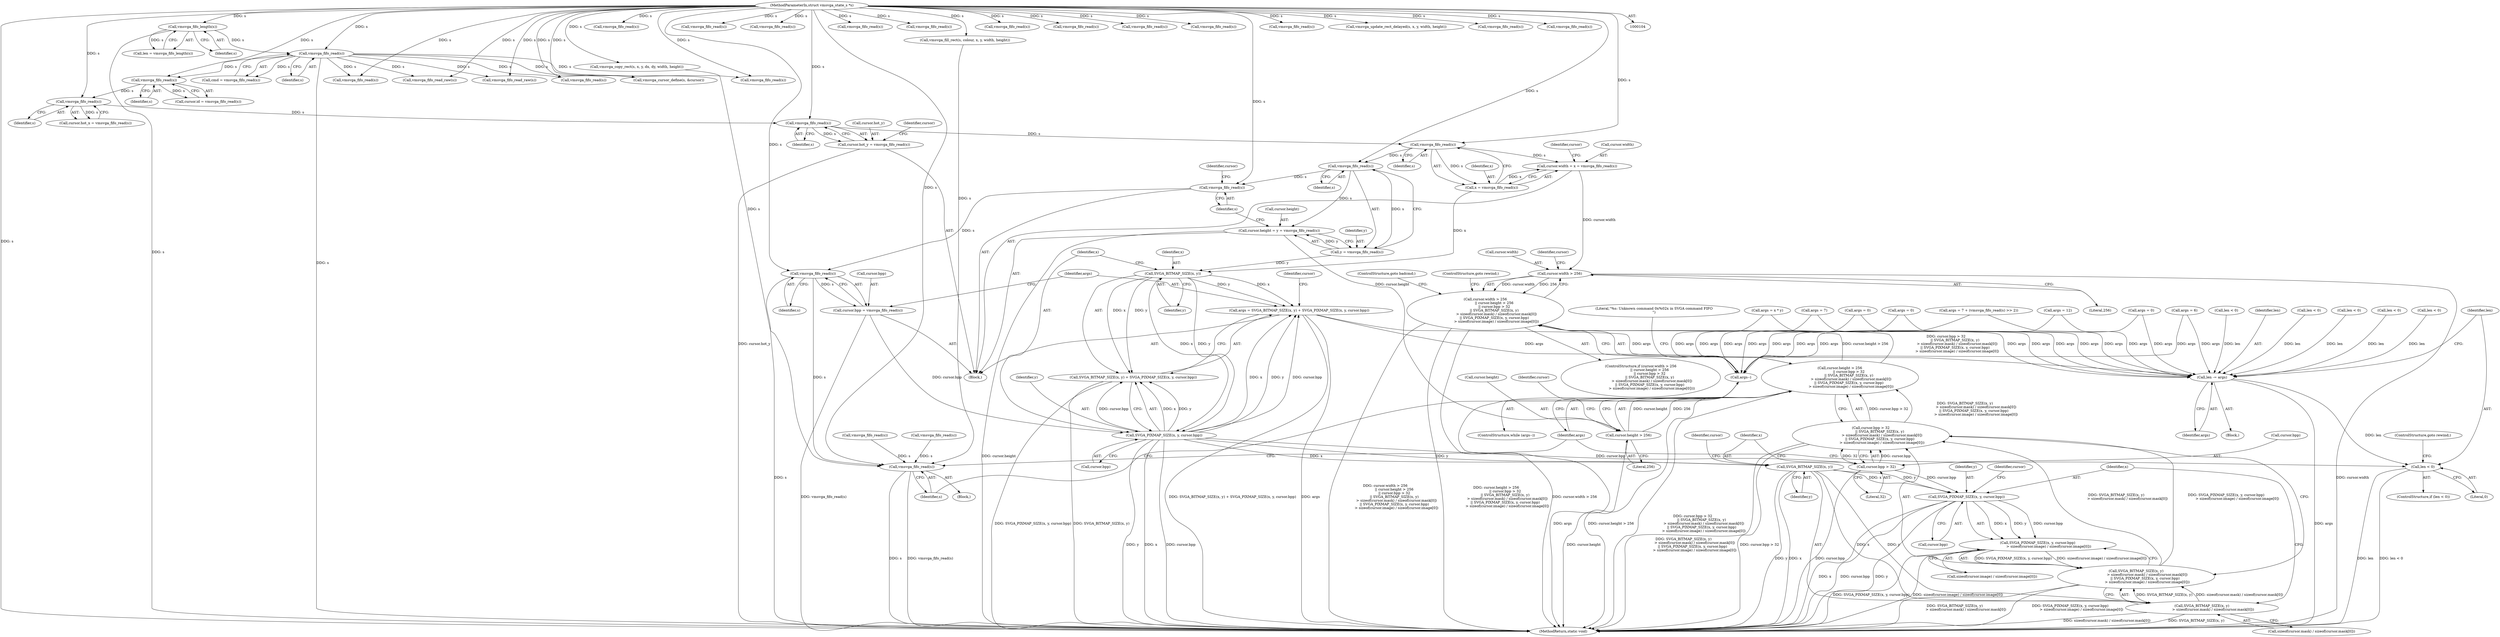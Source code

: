 digraph "0_qemu_167d97a3def77ee2dbf6e908b0ecbfe2103977db@API" {
"1000305" [label="(Call,vmsvga_fifo_read(s))"];
"1000299" [label="(Call,vmsvga_fifo_read(s))"];
"1000293" [label="(Call,vmsvga_fifo_read(s))"];
"1000145" [label="(Call,vmsvga_fifo_read(s))"];
"1000125" [label="(Call,vmsvga_fifo_length(s))"];
"1000105" [label="(MethodParameterIn,struct vmsvga_state_s *s)"];
"1000301" [label="(Call,cursor.hot_y = vmsvga_fifo_read(s))"];
"1000313" [label="(Call,vmsvga_fifo_read(s))"];
"1000307" [label="(Call,cursor.width = x = vmsvga_fifo_read(s))"];
"1000345" [label="(Call,cursor.width > 256)"];
"1000344" [label="(Call,cursor.width > 256\n                || cursor.height > 256\n                || cursor.bpp > 32\n                || SVGA_BITMAP_SIZE(x, y)\n                    > sizeof(cursor.mask) / sizeof(cursor.mask[0])\n                || SVGA_PIXMAP_SIZE(x, y, cursor.bpp)\n                    > sizeof(cursor.image) / sizeof(cursor.image[0]))"];
"1000311" [label="(Call,x = vmsvga_fifo_read(s))"];
"1000334" [label="(Call,SVGA_BITMAP_SIZE(x, y))"];
"1000331" [label="(Call,args = SVGA_BITMAP_SIZE(x, y) + SVGA_PIXMAP_SIZE(x, y, cursor.bpp))"];
"1000526" [label="(Call,len -= args)"];
"1000530" [label="(Call,len < 0)"];
"1000536" [label="(Call,args--)"];
"1000333" [label="(Call,SVGA_BITMAP_SIZE(x, y) + SVGA_PIXMAP_SIZE(x, y, cursor.bpp))"];
"1000337" [label="(Call,SVGA_PIXMAP_SIZE(x, y, cursor.bpp))"];
"1000357" [label="(Call,cursor.bpp > 32)"];
"1000356" [label="(Call,cursor.bpp > 32\n                || SVGA_BITMAP_SIZE(x, y)\n                    > sizeof(cursor.mask) / sizeof(cursor.mask[0])\n                || SVGA_PIXMAP_SIZE(x, y, cursor.bpp)\n                    > sizeof(cursor.image) / sizeof(cursor.image[0]))"];
"1000350" [label="(Call,cursor.height > 256\n                || cursor.bpp > 32\n                || SVGA_BITMAP_SIZE(x, y)\n                    > sizeof(cursor.mask) / sizeof(cursor.mask[0])\n                || SVGA_PIXMAP_SIZE(x, y, cursor.bpp)\n                    > sizeof(cursor.image) / sizeof(cursor.image[0]))"];
"1000379" [label="(Call,SVGA_PIXMAP_SIZE(x, y, cursor.bpp))"];
"1000378" [label="(Call,SVGA_PIXMAP_SIZE(x, y, cursor.bpp)\n                    > sizeof(cursor.image) / sizeof(cursor.image[0]))"];
"1000362" [label="(Call,SVGA_BITMAP_SIZE(x, y)\n                    > sizeof(cursor.mask) / sizeof(cursor.mask[0])\n                || SVGA_PIXMAP_SIZE(x, y, cursor.bpp)\n                    > sizeof(cursor.image) / sizeof(cursor.image[0]))"];
"1000364" [label="(Call,SVGA_BITMAP_SIZE(x, y))"];
"1000363" [label="(Call,SVGA_BITMAP_SIZE(x, y)\n                    > sizeof(cursor.mask) / sizeof(cursor.mask[0]))"];
"1000321" [label="(Call,vmsvga_fifo_read(s))"];
"1000315" [label="(Call,cursor.height = y = vmsvga_fifo_read(s))"];
"1000351" [label="(Call,cursor.height > 256)"];
"1000319" [label="(Call,y = vmsvga_fifo_read(s))"];
"1000323" [label="(Call,vmsvga_fifo_read(s))"];
"1000329" [label="(Call,vmsvga_fifo_read(s))"];
"1000325" [label="(Call,cursor.bpp = vmsvga_fifo_read(s))"];
"1000539" [label="(Call,vmsvga_fifo_read(s))"];
"1000333" [label="(Call,SVGA_BITMAP_SIZE(x, y) + SVGA_PIXMAP_SIZE(x, y, cursor.bpp))"];
"1000315" [label="(Call,cursor.height = y = vmsvga_fifo_read(s))"];
"1000316" [label="(Call,cursor.height)"];
"1000351" [label="(Call,cursor.height > 256)"];
"1000440" [label="(Call,vmsvga_fifo_read_raw(s))"];
"1000169" [label="(Call,vmsvga_fifo_read(s))"];
"1000294" [label="(Identifier,s)"];
"1000345" [label="(Call,cursor.width > 256)"];
"1000320" [label="(Identifier,y)"];
"1000542" [label="(Literal,\"%s: Unknown command 0x%02x in SVGA command FIFO\n\")"];
"1000293" [label="(Call,vmsvga_fifo_read(s))"];
"1000346" [label="(Call,cursor.width)"];
"1000397" [label="(ControlStructure,goto badcmd;)"];
"1000307" [label="(Call,cursor.width = x = vmsvga_fifo_read(s))"];
"1000317" [label="(Identifier,cursor)"];
"1000357" [label="(Call,cursor.bpp > 32)"];
"1000284" [label="(Call,len < 0)"];
"1000240" [label="(Call,vmsvga_fifo_read(s))"];
"1000161" [label="(Call,vmsvga_fifo_read(s))"];
"1000536" [label="(Call,args--)"];
"1000535" [label="(ControlStructure,while (args--))"];
"1000334" [label="(Call,SVGA_BITMAP_SIZE(x, y))"];
"1000305" [label="(Call,vmsvga_fifo_read(s))"];
"1000295" [label="(Call,cursor.hot_x = vmsvga_fifo_read(s))"];
"1000478" [label="(Call,args = 6)"];
"1000248" [label="(Call,vmsvga_fifo_read(s))"];
"1000363" [label="(Call,SVGA_BITMAP_SIZE(x, y)\n                    > sizeof(cursor.mask) / sizeof(cursor.mask[0]))"];
"1000329" [label="(Call,vmsvga_fifo_read(s))"];
"1000385" [label="(Call,sizeof(cursor.image) / sizeof(cursor.image[0]))"];
"1000350" [label="(Call,cursor.height > 256\n                || cursor.bpp > 32\n                || SVGA_BITMAP_SIZE(x, y)\n                    > sizeof(cursor.mask) / sizeof(cursor.mask[0])\n                || SVGA_PIXMAP_SIZE(x, y, cursor.bpp)\n                    > sizeof(cursor.image) / sizeof(cursor.image[0]))"];
"1000147" [label="(Block,)"];
"1000532" [label="(Literal,0)"];
"1000300" [label="(Identifier,s)"];
"1000539" [label="(Call,vmsvga_fifo_read(s))"];
"1000529" [label="(ControlStructure,if (len < 0))"];
"1000336" [label="(Identifier,y)"];
"1000501" [label="(Call,args = 7 + (vmsvga_fifo_read(s) >> 2))"];
"1000321" [label="(Call,vmsvga_fifo_read(s))"];
"1000361" [label="(Literal,32)"];
"1000526" [label="(Call,len -= args)"];
"1000527" [label="(Identifier,len)"];
"1000367" [label="(Call,sizeof(cursor.mask) / sizeof(cursor.mask[0]))"];
"1000323" [label="(Call,vmsvga_fifo_read(s))"];
"1000366" [label="(Identifier,y)"];
"1000353" [label="(Identifier,cursor)"];
"1000187" [label="(Call,len < 0)"];
"1000299" [label="(Call,vmsvga_fifo_read(s))"];
"1000358" [label="(Call,cursor.bpp)"];
"1000337" [label="(Call,SVGA_PIXMAP_SIZE(x, y, cursor.bpp))"];
"1000326" [label="(Call,cursor.bpp)"];
"1000352" [label="(Call,cursor.height)"];
"1000382" [label="(Call,cursor.bpp)"];
"1000165" [label="(Call,vmsvga_fifo_read(s))"];
"1000146" [label="(Identifier,s)"];
"1000370" [label="(Identifier,cursor)"];
"1000359" [label="(Identifier,cursor)"];
"1000194" [label="(Call,vmsvga_fifo_read(s))"];
"1000417" [label="(Call,vmsvga_fifo_read_raw(s))"];
"1000314" [label="(Identifier,s)"];
"1000344" [label="(Call,cursor.width > 256\n                || cursor.height > 256\n                || cursor.bpp > 32\n                || SVGA_BITMAP_SIZE(x, y)\n                    > sizeof(cursor.mask) / sizeof(cursor.mask[0])\n                || SVGA_PIXMAP_SIZE(x, y, cursor.bpp)\n                    > sizeof(cursor.image) / sizeof(cursor.image[0]))"];
"1000339" [label="(Identifier,y)"];
"1000379" [label="(Call,SVGA_PIXMAP_SIZE(x, y, cursor.bpp))"];
"1000306" [label="(Identifier,s)"];
"1000362" [label="(Call,SVGA_BITMAP_SIZE(x, y)\n                    > sizeof(cursor.mask) / sizeof(cursor.mask[0])\n                || SVGA_PIXMAP_SIZE(x, y, cursor.bpp)\n                    > sizeof(cursor.image) / sizeof(cursor.image[0]))"];
"1000330" [label="(Identifier,s)"];
"1000325" [label="(Call,cursor.bpp = vmsvga_fifo_read(s))"];
"1000506" [label="(Call,vmsvga_fifo_read(s))"];
"1000301" [label="(Call,cursor.hot_y = vmsvga_fifo_read(s))"];
"1000322" [label="(Identifier,s)"];
"1000327" [label="(Identifier,cursor)"];
"1000206" [label="(Call,vmsvga_fifo_read(s))"];
"1000233" [label="(Call,len < 0)"];
"1000471" [label="(Call,args = x * y)"];
"1000145" [label="(Call,vmsvga_fifo_read(s))"];
"1000252" [label="(Call,vmsvga_fifo_read(s))"];
"1000563" [label="(MethodReturn,static void)"];
"1000244" [label="(Call,vmsvga_fifo_read(s))"];
"1000125" [label="(Call,vmsvga_fifo_length(s))"];
"1000335" [label="(Identifier,x)"];
"1000530" [label="(Call,len < 0)"];
"1000173" [label="(Call,vmsvga_fifo_read(s))"];
"1000356" [label="(Call,cursor.bpp > 32\n                || SVGA_BITMAP_SIZE(x, y)\n                    > sizeof(cursor.mask) / sizeof(cursor.mask[0])\n                || SVGA_PIXMAP_SIZE(x, y, cursor.bpp)\n                    > sizeof(cursor.image) / sizeof(cursor.image[0]))"];
"1000381" [label="(Identifier,y)"];
"1000319" [label="(Call,y = vmsvga_fifo_read(s))"];
"1000198" [label="(Call,vmsvga_fifo_read(s))"];
"1000343" [label="(ControlStructure,if (cursor.width > 256\n                || cursor.height > 256\n                || cursor.bpp > 32\n                || SVGA_BITMAP_SIZE(x, y)\n                    > sizeof(cursor.mask) / sizeof(cursor.mask[0])\n                || SVGA_PIXMAP_SIZE(x, y, cursor.bpp)\n                    > sizeof(cursor.image) / sizeof(cursor.image[0])))"];
"1000105" [label="(MethodParameterIn,struct vmsvga_state_s *s)"];
"1000338" [label="(Identifier,x)"];
"1000347" [label="(Identifier,cursor)"];
"1000349" [label="(Literal,256)"];
"1000210" [label="(Call,vmsvga_fifo_read(s))"];
"1000469" [label="(Call,vmsvga_fifo_read(s))"];
"1000126" [label="(Identifier,s)"];
"1000214" [label="(Call,vmsvga_fill_rect(s, colour, x, y, width, height))"];
"1000331" [label="(Call,args = SVGA_BITMAP_SIZE(x, y) + SVGA_PIXMAP_SIZE(x, y, cursor.bpp))"];
"1000312" [label="(Identifier,x)"];
"1000531" [label="(Identifier,len)"];
"1000260" [label="(Call,vmsvga_fifo_read(s))"];
"1000309" [label="(Identifier,cursor)"];
"1000528" [label="(Identifier,args)"];
"1000175" [label="(Call,vmsvga_update_rect_delayed(s, x, y, width, height))"];
"1000340" [label="(Call,cursor.bpp)"];
"1000380" [label="(Identifier,x)"];
"1000275" [label="(Call,args = 0)"];
"1000256" [label="(Call,vmsvga_fifo_read(s))"];
"1000365" [label="(Identifier,x)"];
"1000302" [label="(Call,cursor.hot_y)"];
"1000224" [label="(Call,args = 0)"];
"1000364" [label="(Call,SVGA_BITMAP_SIZE(x, y))"];
"1000398" [label="(ControlStructure,goto rewind;)"];
"1000483" [label="(Call,args = 7)"];
"1000311" [label="(Call,x = vmsvga_fifo_read(s))"];
"1000522" [label="(Call,args = 0)"];
"1000538" [label="(Block,)"];
"1000202" [label="(Call,vmsvga_fifo_read(s))"];
"1000355" [label="(Literal,256)"];
"1000537" [label="(Identifier,args)"];
"1000378" [label="(Call,SVGA_PIXMAP_SIZE(x, y, cursor.bpp)\n                    > sizeof(cursor.image) / sizeof(cursor.image[0]))"];
"1000313" [label="(Call,vmsvga_fifo_read(s))"];
"1000308" [label="(Call,cursor.width)"];
"1000324" [label="(Identifier,s)"];
"1000388" [label="(Identifier,cursor)"];
"1000442" [label="(Call,vmsvga_cursor_define(s, &cursor))"];
"1000143" [label="(Call,cmd = vmsvga_fifo_read(s))"];
"1000289" [label="(Call,cursor.id = vmsvga_fifo_read(s))"];
"1000534" [label="(ControlStructure,goto rewind;)"];
"1000264" [label="(Call,vmsvga_copy_rect(s, x, y, dx, dy, width, height))"];
"1000540" [label="(Identifier,s)"];
"1000332" [label="(Identifier,args)"];
"1000492" [label="(Call,len < 0)"];
"1000123" [label="(Call,len = vmsvga_fifo_length(s))"];
"1000136" [label="(Block,)"];
"1000511" [label="(Call,args = 12)"];
"1000452" [label="(Call,len < 0)"];
"1000305" -> "1000301"  [label="AST: "];
"1000305" -> "1000306"  [label="CFG: "];
"1000306" -> "1000305"  [label="AST: "];
"1000301" -> "1000305"  [label="CFG: "];
"1000305" -> "1000301"  [label="DDG: s"];
"1000299" -> "1000305"  [label="DDG: s"];
"1000105" -> "1000305"  [label="DDG: s"];
"1000305" -> "1000313"  [label="DDG: s"];
"1000299" -> "1000295"  [label="AST: "];
"1000299" -> "1000300"  [label="CFG: "];
"1000300" -> "1000299"  [label="AST: "];
"1000295" -> "1000299"  [label="CFG: "];
"1000299" -> "1000295"  [label="DDG: s"];
"1000293" -> "1000299"  [label="DDG: s"];
"1000105" -> "1000299"  [label="DDG: s"];
"1000293" -> "1000289"  [label="AST: "];
"1000293" -> "1000294"  [label="CFG: "];
"1000294" -> "1000293"  [label="AST: "];
"1000289" -> "1000293"  [label="CFG: "];
"1000293" -> "1000289"  [label="DDG: s"];
"1000145" -> "1000293"  [label="DDG: s"];
"1000105" -> "1000293"  [label="DDG: s"];
"1000145" -> "1000143"  [label="AST: "];
"1000145" -> "1000146"  [label="CFG: "];
"1000146" -> "1000145"  [label="AST: "];
"1000143" -> "1000145"  [label="CFG: "];
"1000145" -> "1000563"  [label="DDG: s"];
"1000145" -> "1000143"  [label="DDG: s"];
"1000125" -> "1000145"  [label="DDG: s"];
"1000105" -> "1000145"  [label="DDG: s"];
"1000145" -> "1000161"  [label="DDG: s"];
"1000145" -> "1000194"  [label="DDG: s"];
"1000145" -> "1000240"  [label="DDG: s"];
"1000145" -> "1000417"  [label="DDG: s"];
"1000145" -> "1000440"  [label="DDG: s"];
"1000145" -> "1000442"  [label="DDG: s"];
"1000125" -> "1000123"  [label="AST: "];
"1000125" -> "1000126"  [label="CFG: "];
"1000126" -> "1000125"  [label="AST: "];
"1000123" -> "1000125"  [label="CFG: "];
"1000125" -> "1000563"  [label="DDG: s"];
"1000125" -> "1000123"  [label="DDG: s"];
"1000105" -> "1000125"  [label="DDG: s"];
"1000105" -> "1000104"  [label="AST: "];
"1000105" -> "1000563"  [label="DDG: s"];
"1000105" -> "1000161"  [label="DDG: s"];
"1000105" -> "1000165"  [label="DDG: s"];
"1000105" -> "1000169"  [label="DDG: s"];
"1000105" -> "1000173"  [label="DDG: s"];
"1000105" -> "1000175"  [label="DDG: s"];
"1000105" -> "1000194"  [label="DDG: s"];
"1000105" -> "1000198"  [label="DDG: s"];
"1000105" -> "1000202"  [label="DDG: s"];
"1000105" -> "1000206"  [label="DDG: s"];
"1000105" -> "1000210"  [label="DDG: s"];
"1000105" -> "1000214"  [label="DDG: s"];
"1000105" -> "1000240"  [label="DDG: s"];
"1000105" -> "1000244"  [label="DDG: s"];
"1000105" -> "1000248"  [label="DDG: s"];
"1000105" -> "1000252"  [label="DDG: s"];
"1000105" -> "1000256"  [label="DDG: s"];
"1000105" -> "1000260"  [label="DDG: s"];
"1000105" -> "1000264"  [label="DDG: s"];
"1000105" -> "1000313"  [label="DDG: s"];
"1000105" -> "1000321"  [label="DDG: s"];
"1000105" -> "1000323"  [label="DDG: s"];
"1000105" -> "1000329"  [label="DDG: s"];
"1000105" -> "1000417"  [label="DDG: s"];
"1000105" -> "1000440"  [label="DDG: s"];
"1000105" -> "1000442"  [label="DDG: s"];
"1000105" -> "1000539"  [label="DDG: s"];
"1000301" -> "1000147"  [label="AST: "];
"1000302" -> "1000301"  [label="AST: "];
"1000309" -> "1000301"  [label="CFG: "];
"1000301" -> "1000563"  [label="DDG: cursor.hot_y"];
"1000313" -> "1000311"  [label="AST: "];
"1000313" -> "1000314"  [label="CFG: "];
"1000314" -> "1000313"  [label="AST: "];
"1000311" -> "1000313"  [label="CFG: "];
"1000313" -> "1000307"  [label="DDG: s"];
"1000313" -> "1000311"  [label="DDG: s"];
"1000313" -> "1000321"  [label="DDG: s"];
"1000307" -> "1000147"  [label="AST: "];
"1000307" -> "1000311"  [label="CFG: "];
"1000308" -> "1000307"  [label="AST: "];
"1000311" -> "1000307"  [label="AST: "];
"1000317" -> "1000307"  [label="CFG: "];
"1000311" -> "1000307"  [label="DDG: x"];
"1000307" -> "1000345"  [label="DDG: cursor.width"];
"1000345" -> "1000344"  [label="AST: "];
"1000345" -> "1000349"  [label="CFG: "];
"1000346" -> "1000345"  [label="AST: "];
"1000349" -> "1000345"  [label="AST: "];
"1000353" -> "1000345"  [label="CFG: "];
"1000344" -> "1000345"  [label="CFG: "];
"1000345" -> "1000563"  [label="DDG: cursor.width"];
"1000345" -> "1000344"  [label="DDG: cursor.width"];
"1000345" -> "1000344"  [label="DDG: 256"];
"1000344" -> "1000343"  [label="AST: "];
"1000344" -> "1000350"  [label="CFG: "];
"1000350" -> "1000344"  [label="AST: "];
"1000397" -> "1000344"  [label="CFG: "];
"1000398" -> "1000344"  [label="CFG: "];
"1000344" -> "1000563"  [label="DDG: cursor.width > 256\n                || cursor.height > 256\n                || cursor.bpp > 32\n                || SVGA_BITMAP_SIZE(x, y)\n                    > sizeof(cursor.mask) / sizeof(cursor.mask[0])\n                || SVGA_PIXMAP_SIZE(x, y, cursor.bpp)\n                    > sizeof(cursor.image) / sizeof(cursor.image[0])"];
"1000344" -> "1000563"  [label="DDG: cursor.height > 256\n                || cursor.bpp > 32\n                || SVGA_BITMAP_SIZE(x, y)\n                    > sizeof(cursor.mask) / sizeof(cursor.mask[0])\n                || SVGA_PIXMAP_SIZE(x, y, cursor.bpp)\n                    > sizeof(cursor.image) / sizeof(cursor.image[0])"];
"1000344" -> "1000563"  [label="DDG: cursor.width > 256"];
"1000350" -> "1000344"  [label="DDG: cursor.height > 256"];
"1000350" -> "1000344"  [label="DDG: cursor.bpp > 32\n                || SVGA_BITMAP_SIZE(x, y)\n                    > sizeof(cursor.mask) / sizeof(cursor.mask[0])\n                || SVGA_PIXMAP_SIZE(x, y, cursor.bpp)\n                    > sizeof(cursor.image) / sizeof(cursor.image[0])"];
"1000312" -> "1000311"  [label="AST: "];
"1000311" -> "1000334"  [label="DDG: x"];
"1000334" -> "1000333"  [label="AST: "];
"1000334" -> "1000336"  [label="CFG: "];
"1000335" -> "1000334"  [label="AST: "];
"1000336" -> "1000334"  [label="AST: "];
"1000338" -> "1000334"  [label="CFG: "];
"1000334" -> "1000331"  [label="DDG: x"];
"1000334" -> "1000331"  [label="DDG: y"];
"1000334" -> "1000333"  [label="DDG: x"];
"1000334" -> "1000333"  [label="DDG: y"];
"1000319" -> "1000334"  [label="DDG: y"];
"1000334" -> "1000337"  [label="DDG: x"];
"1000334" -> "1000337"  [label="DDG: y"];
"1000331" -> "1000147"  [label="AST: "];
"1000331" -> "1000333"  [label="CFG: "];
"1000332" -> "1000331"  [label="AST: "];
"1000333" -> "1000331"  [label="AST: "];
"1000347" -> "1000331"  [label="CFG: "];
"1000331" -> "1000563"  [label="DDG: SVGA_BITMAP_SIZE(x, y) + SVGA_PIXMAP_SIZE(x, y, cursor.bpp)"];
"1000331" -> "1000563"  [label="DDG: args"];
"1000337" -> "1000331"  [label="DDG: x"];
"1000337" -> "1000331"  [label="DDG: y"];
"1000337" -> "1000331"  [label="DDG: cursor.bpp"];
"1000331" -> "1000526"  [label="DDG: args"];
"1000331" -> "1000536"  [label="DDG: args"];
"1000526" -> "1000136"  [label="AST: "];
"1000526" -> "1000528"  [label="CFG: "];
"1000527" -> "1000526"  [label="AST: "];
"1000528" -> "1000526"  [label="AST: "];
"1000531" -> "1000526"  [label="CFG: "];
"1000526" -> "1000563"  [label="DDG: args"];
"1000224" -> "1000526"  [label="DDG: args"];
"1000471" -> "1000526"  [label="DDG: args"];
"1000478" -> "1000526"  [label="DDG: args"];
"1000501" -> "1000526"  [label="DDG: args"];
"1000275" -> "1000526"  [label="DDG: args"];
"1000522" -> "1000526"  [label="DDG: args"];
"1000511" -> "1000526"  [label="DDG: args"];
"1000483" -> "1000526"  [label="DDG: args"];
"1000187" -> "1000526"  [label="DDG: len"];
"1000284" -> "1000526"  [label="DDG: len"];
"1000492" -> "1000526"  [label="DDG: len"];
"1000452" -> "1000526"  [label="DDG: len"];
"1000233" -> "1000526"  [label="DDG: len"];
"1000526" -> "1000530"  [label="DDG: len"];
"1000530" -> "1000529"  [label="AST: "];
"1000530" -> "1000532"  [label="CFG: "];
"1000531" -> "1000530"  [label="AST: "];
"1000532" -> "1000530"  [label="AST: "];
"1000534" -> "1000530"  [label="CFG: "];
"1000537" -> "1000530"  [label="CFG: "];
"1000530" -> "1000563"  [label="DDG: len"];
"1000530" -> "1000563"  [label="DDG: len < 0"];
"1000536" -> "1000535"  [label="AST: "];
"1000536" -> "1000537"  [label="CFG: "];
"1000537" -> "1000536"  [label="AST: "];
"1000540" -> "1000536"  [label="CFG: "];
"1000542" -> "1000536"  [label="CFG: "];
"1000536" -> "1000563"  [label="DDG: args"];
"1000224" -> "1000536"  [label="DDG: args"];
"1000471" -> "1000536"  [label="DDG: args"];
"1000478" -> "1000536"  [label="DDG: args"];
"1000501" -> "1000536"  [label="DDG: args"];
"1000275" -> "1000536"  [label="DDG: args"];
"1000522" -> "1000536"  [label="DDG: args"];
"1000511" -> "1000536"  [label="DDG: args"];
"1000483" -> "1000536"  [label="DDG: args"];
"1000333" -> "1000337"  [label="CFG: "];
"1000337" -> "1000333"  [label="AST: "];
"1000333" -> "1000563"  [label="DDG: SVGA_BITMAP_SIZE(x, y)"];
"1000333" -> "1000563"  [label="DDG: SVGA_PIXMAP_SIZE(x, y, cursor.bpp)"];
"1000337" -> "1000333"  [label="DDG: x"];
"1000337" -> "1000333"  [label="DDG: y"];
"1000337" -> "1000333"  [label="DDG: cursor.bpp"];
"1000337" -> "1000340"  [label="CFG: "];
"1000338" -> "1000337"  [label="AST: "];
"1000339" -> "1000337"  [label="AST: "];
"1000340" -> "1000337"  [label="AST: "];
"1000337" -> "1000563"  [label="DDG: y"];
"1000337" -> "1000563"  [label="DDG: x"];
"1000337" -> "1000563"  [label="DDG: cursor.bpp"];
"1000325" -> "1000337"  [label="DDG: cursor.bpp"];
"1000337" -> "1000357"  [label="DDG: cursor.bpp"];
"1000337" -> "1000364"  [label="DDG: x"];
"1000337" -> "1000364"  [label="DDG: y"];
"1000357" -> "1000356"  [label="AST: "];
"1000357" -> "1000361"  [label="CFG: "];
"1000358" -> "1000357"  [label="AST: "];
"1000361" -> "1000357"  [label="AST: "];
"1000365" -> "1000357"  [label="CFG: "];
"1000356" -> "1000357"  [label="CFG: "];
"1000357" -> "1000563"  [label="DDG: cursor.bpp"];
"1000357" -> "1000356"  [label="DDG: cursor.bpp"];
"1000357" -> "1000356"  [label="DDG: 32"];
"1000357" -> "1000379"  [label="DDG: cursor.bpp"];
"1000356" -> "1000350"  [label="AST: "];
"1000356" -> "1000362"  [label="CFG: "];
"1000362" -> "1000356"  [label="AST: "];
"1000350" -> "1000356"  [label="CFG: "];
"1000356" -> "1000563"  [label="DDG: cursor.bpp > 32"];
"1000356" -> "1000563"  [label="DDG: SVGA_BITMAP_SIZE(x, y)\n                    > sizeof(cursor.mask) / sizeof(cursor.mask[0])\n                || SVGA_PIXMAP_SIZE(x, y, cursor.bpp)\n                    > sizeof(cursor.image) / sizeof(cursor.image[0])"];
"1000356" -> "1000350"  [label="DDG: cursor.bpp > 32"];
"1000356" -> "1000350"  [label="DDG: SVGA_BITMAP_SIZE(x, y)\n                    > sizeof(cursor.mask) / sizeof(cursor.mask[0])\n                || SVGA_PIXMAP_SIZE(x, y, cursor.bpp)\n                    > sizeof(cursor.image) / sizeof(cursor.image[0])"];
"1000362" -> "1000356"  [label="DDG: SVGA_BITMAP_SIZE(x, y)\n                    > sizeof(cursor.mask) / sizeof(cursor.mask[0])"];
"1000362" -> "1000356"  [label="DDG: SVGA_PIXMAP_SIZE(x, y, cursor.bpp)\n                    > sizeof(cursor.image) / sizeof(cursor.image[0])"];
"1000350" -> "1000351"  [label="CFG: "];
"1000351" -> "1000350"  [label="AST: "];
"1000350" -> "1000563"  [label="DDG: cursor.bpp > 32\n                || SVGA_BITMAP_SIZE(x, y)\n                    > sizeof(cursor.mask) / sizeof(cursor.mask[0])\n                || SVGA_PIXMAP_SIZE(x, y, cursor.bpp)\n                    > sizeof(cursor.image) / sizeof(cursor.image[0])"];
"1000350" -> "1000563"  [label="DDG: cursor.height > 256"];
"1000351" -> "1000350"  [label="DDG: cursor.height"];
"1000351" -> "1000350"  [label="DDG: 256"];
"1000379" -> "1000378"  [label="AST: "];
"1000379" -> "1000382"  [label="CFG: "];
"1000380" -> "1000379"  [label="AST: "];
"1000381" -> "1000379"  [label="AST: "];
"1000382" -> "1000379"  [label="AST: "];
"1000388" -> "1000379"  [label="CFG: "];
"1000379" -> "1000563"  [label="DDG: x"];
"1000379" -> "1000563"  [label="DDG: cursor.bpp"];
"1000379" -> "1000563"  [label="DDG: y"];
"1000379" -> "1000378"  [label="DDG: x"];
"1000379" -> "1000378"  [label="DDG: y"];
"1000379" -> "1000378"  [label="DDG: cursor.bpp"];
"1000364" -> "1000379"  [label="DDG: x"];
"1000364" -> "1000379"  [label="DDG: y"];
"1000378" -> "1000362"  [label="AST: "];
"1000378" -> "1000385"  [label="CFG: "];
"1000385" -> "1000378"  [label="AST: "];
"1000362" -> "1000378"  [label="CFG: "];
"1000378" -> "1000563"  [label="DDG: SVGA_PIXMAP_SIZE(x, y, cursor.bpp)"];
"1000378" -> "1000563"  [label="DDG: sizeof(cursor.image) / sizeof(cursor.image[0])"];
"1000378" -> "1000362"  [label="DDG: SVGA_PIXMAP_SIZE(x, y, cursor.bpp)"];
"1000378" -> "1000362"  [label="DDG: sizeof(cursor.image) / sizeof(cursor.image[0])"];
"1000362" -> "1000363"  [label="CFG: "];
"1000363" -> "1000362"  [label="AST: "];
"1000362" -> "1000563"  [label="DDG: SVGA_PIXMAP_SIZE(x, y, cursor.bpp)\n                    > sizeof(cursor.image) / sizeof(cursor.image[0])"];
"1000362" -> "1000563"  [label="DDG: SVGA_BITMAP_SIZE(x, y)\n                    > sizeof(cursor.mask) / sizeof(cursor.mask[0])"];
"1000363" -> "1000362"  [label="DDG: SVGA_BITMAP_SIZE(x, y)"];
"1000363" -> "1000362"  [label="DDG: sizeof(cursor.mask) / sizeof(cursor.mask[0])"];
"1000364" -> "1000363"  [label="AST: "];
"1000364" -> "1000366"  [label="CFG: "];
"1000365" -> "1000364"  [label="AST: "];
"1000366" -> "1000364"  [label="AST: "];
"1000370" -> "1000364"  [label="CFG: "];
"1000364" -> "1000563"  [label="DDG: x"];
"1000364" -> "1000563"  [label="DDG: y"];
"1000364" -> "1000363"  [label="DDG: x"];
"1000364" -> "1000363"  [label="DDG: y"];
"1000363" -> "1000367"  [label="CFG: "];
"1000367" -> "1000363"  [label="AST: "];
"1000380" -> "1000363"  [label="CFG: "];
"1000363" -> "1000563"  [label="DDG: SVGA_BITMAP_SIZE(x, y)"];
"1000363" -> "1000563"  [label="DDG: sizeof(cursor.mask) / sizeof(cursor.mask[0])"];
"1000321" -> "1000319"  [label="AST: "];
"1000321" -> "1000322"  [label="CFG: "];
"1000322" -> "1000321"  [label="AST: "];
"1000319" -> "1000321"  [label="CFG: "];
"1000321" -> "1000315"  [label="DDG: s"];
"1000321" -> "1000319"  [label="DDG: s"];
"1000321" -> "1000323"  [label="DDG: s"];
"1000315" -> "1000147"  [label="AST: "];
"1000315" -> "1000319"  [label="CFG: "];
"1000316" -> "1000315"  [label="AST: "];
"1000319" -> "1000315"  [label="AST: "];
"1000324" -> "1000315"  [label="CFG: "];
"1000315" -> "1000563"  [label="DDG: cursor.height"];
"1000319" -> "1000315"  [label="DDG: y"];
"1000315" -> "1000351"  [label="DDG: cursor.height"];
"1000351" -> "1000355"  [label="CFG: "];
"1000352" -> "1000351"  [label="AST: "];
"1000355" -> "1000351"  [label="AST: "];
"1000359" -> "1000351"  [label="CFG: "];
"1000351" -> "1000563"  [label="DDG: cursor.height"];
"1000320" -> "1000319"  [label="AST: "];
"1000323" -> "1000147"  [label="AST: "];
"1000323" -> "1000324"  [label="CFG: "];
"1000324" -> "1000323"  [label="AST: "];
"1000327" -> "1000323"  [label="CFG: "];
"1000323" -> "1000329"  [label="DDG: s"];
"1000329" -> "1000325"  [label="AST: "];
"1000329" -> "1000330"  [label="CFG: "];
"1000330" -> "1000329"  [label="AST: "];
"1000325" -> "1000329"  [label="CFG: "];
"1000329" -> "1000563"  [label="DDG: s"];
"1000329" -> "1000325"  [label="DDG: s"];
"1000329" -> "1000539"  [label="DDG: s"];
"1000325" -> "1000147"  [label="AST: "];
"1000326" -> "1000325"  [label="AST: "];
"1000332" -> "1000325"  [label="CFG: "];
"1000325" -> "1000563"  [label="DDG: vmsvga_fifo_read(s)"];
"1000539" -> "1000538"  [label="AST: "];
"1000539" -> "1000540"  [label="CFG: "];
"1000540" -> "1000539"  [label="AST: "];
"1000537" -> "1000539"  [label="CFG: "];
"1000539" -> "1000563"  [label="DDG: s"];
"1000539" -> "1000563"  [label="DDG: vmsvga_fifo_read(s)"];
"1000506" -> "1000539"  [label="DDG: s"];
"1000264" -> "1000539"  [label="DDG: s"];
"1000214" -> "1000539"  [label="DDG: s"];
"1000469" -> "1000539"  [label="DDG: s"];
}
